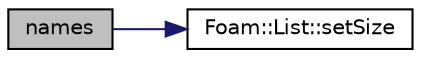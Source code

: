 digraph "names"
{
  bgcolor="transparent";
  edge [fontname="Helvetica",fontsize="10",labelfontname="Helvetica",labelfontsize="10"];
  node [fontname="Helvetica",fontsize="10",shape=record];
  rankdir="LR";
  Node2634 [label="names",height=0.2,width=0.4,color="black", fillcolor="grey75", style="filled", fontcolor="black"];
  Node2634 -> Node2635 [color="midnightblue",fontsize="10",style="solid",fontname="Helvetica"];
  Node2635 [label="Foam::List::setSize",height=0.2,width=0.4,color="black",URL="$a26833.html#aedb985ffeaf1bdbfeccc2a8730405703",tooltip="Reset size of List. "];
}
